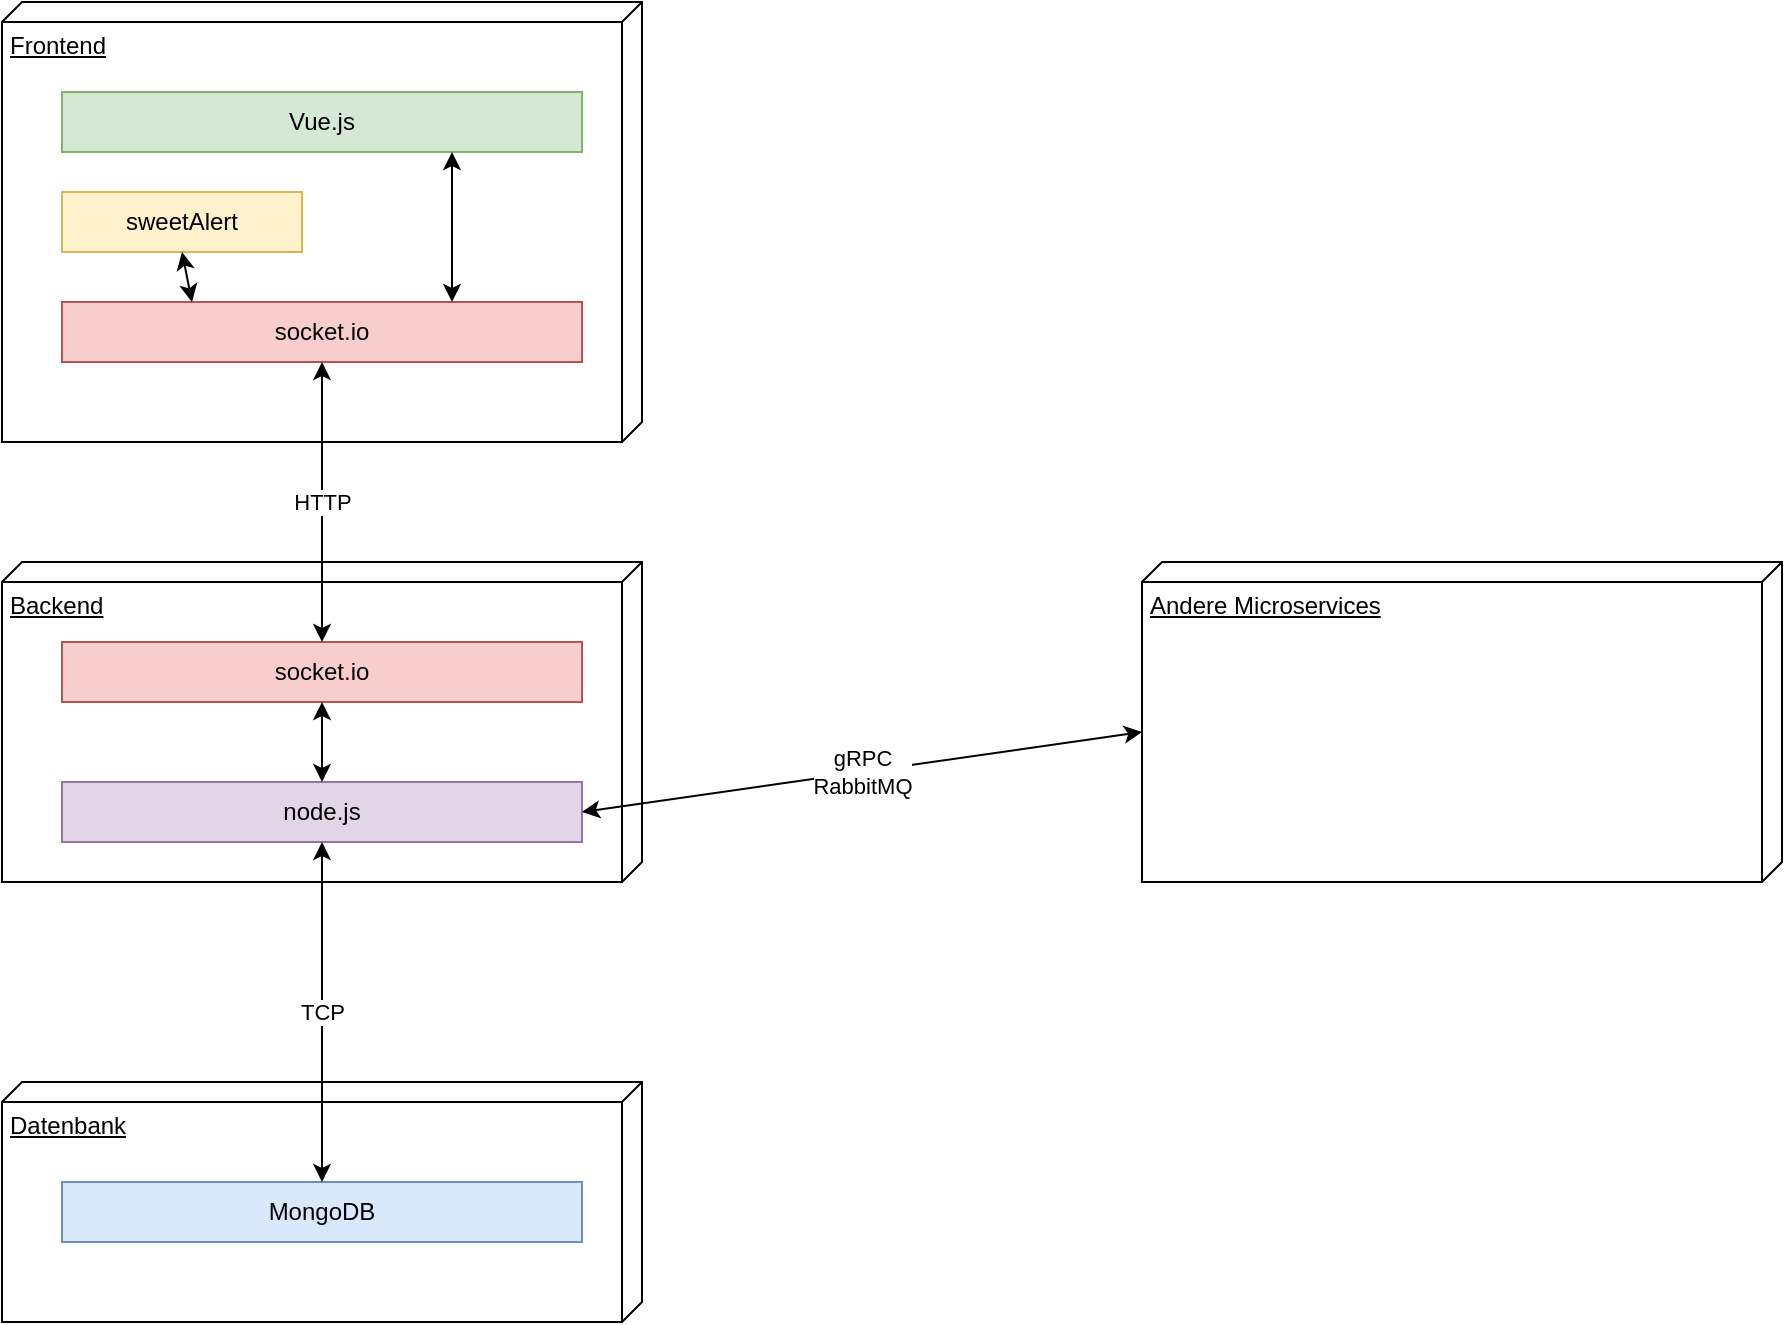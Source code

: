 <mxfile version="12.4.2" type="device" pages="1"><diagram id="vrVs-oOEPM9RoJDhYhmx" name="Page-1"><mxGraphModel dx="989" dy="730" grid="1" gridSize="10" guides="1" tooltips="1" connect="1" arrows="1" fold="1" page="1" pageScale="1" pageWidth="827" pageHeight="1169" math="0" shadow="0"><root><mxCell id="0"/><mxCell id="1" parent="0"/><mxCell id="BhWXirFwHtKQGE1GF9ay-1" value="Frontend" style="verticalAlign=top;align=left;spacingTop=8;spacingLeft=2;spacingRight=12;shape=cube;size=10;direction=south;fontStyle=4;html=1;" vertex="1" parent="1"><mxGeometry x="310" y="90" width="320" height="220" as="geometry"/></mxCell><mxCell id="BhWXirFwHtKQGE1GF9ay-2" value="Vue.js" style="rounded=0;whiteSpace=wrap;html=1;fillColor=#d5e8d4;strokeColor=#82b366;" vertex="1" parent="1"><mxGeometry x="340" y="135" width="260" height="30" as="geometry"/></mxCell><mxCell id="BhWXirFwHtKQGE1GF9ay-3" value="sweetAlert" style="rounded=0;whiteSpace=wrap;html=1;fillColor=#fff2cc;strokeColor=#d6b656;" vertex="1" parent="1"><mxGeometry x="340" y="185" width="120" height="30" as="geometry"/></mxCell><mxCell id="BhWXirFwHtKQGE1GF9ay-4" value="socket.io" style="rounded=0;whiteSpace=wrap;html=1;fillColor=#f8cecc;strokeColor=#b85450;" vertex="1" parent="1"><mxGeometry x="340" y="240" width="260" height="30" as="geometry"/></mxCell><mxCell id="BhWXirFwHtKQGE1GF9ay-5" value="Backend" style="verticalAlign=top;align=left;spacingTop=8;spacingLeft=2;spacingRight=12;shape=cube;size=10;direction=south;fontStyle=4;html=1;" vertex="1" parent="1"><mxGeometry x="310" y="370" width="320" height="160" as="geometry"/></mxCell><mxCell id="BhWXirFwHtKQGE1GF9ay-6" value="socket.io" style="rounded=0;whiteSpace=wrap;html=1;fillColor=#f8cecc;strokeColor=#b85450;" vertex="1" parent="1"><mxGeometry x="340" y="410" width="260" height="30" as="geometry"/></mxCell><mxCell id="BhWXirFwHtKQGE1GF9ay-8" value="Datenbank" style="verticalAlign=top;align=left;spacingTop=8;spacingLeft=2;spacingRight=12;shape=cube;size=10;direction=south;fontStyle=4;html=1;" vertex="1" parent="1"><mxGeometry x="310" y="630" width="320" height="120" as="geometry"/></mxCell><mxCell id="BhWXirFwHtKQGE1GF9ay-9" value="node.js" style="rounded=0;whiteSpace=wrap;html=1;fillColor=#e1d5e7;strokeColor=#9673a6;" vertex="1" parent="1"><mxGeometry x="340" y="480" width="260" height="30" as="geometry"/></mxCell><mxCell id="BhWXirFwHtKQGE1GF9ay-10" value="MongoDB" style="rounded=0;whiteSpace=wrap;html=1;fillColor=#dae8fc;strokeColor=#6c8ebf;" vertex="1" parent="1"><mxGeometry x="340" y="680" width="260" height="30" as="geometry"/></mxCell><mxCell id="BhWXirFwHtKQGE1GF9ay-11" value="TCP" style="endArrow=classic;startArrow=classic;html=1;exitX=0.5;exitY=0;exitDx=0;exitDy=0;entryX=0.5;entryY=1;entryDx=0;entryDy=0;" edge="1" parent="1" source="BhWXirFwHtKQGE1GF9ay-10" target="BhWXirFwHtKQGE1GF9ay-9"><mxGeometry width="50" height="50" relative="1" as="geometry"><mxPoint x="180" y="630" as="sourcePoint"/><mxPoint x="230" y="580" as="targetPoint"/></mxGeometry></mxCell><mxCell id="BhWXirFwHtKQGE1GF9ay-12" value="HTTP" style="endArrow=classic;startArrow=classic;html=1;entryX=0.5;entryY=1;entryDx=0;entryDy=0;exitX=0.5;exitY=0;exitDx=0;exitDy=0;" edge="1" parent="1" source="BhWXirFwHtKQGE1GF9ay-6" target="BhWXirFwHtKQGE1GF9ay-4"><mxGeometry width="50" height="50" relative="1" as="geometry"><mxPoint x="100" y="380" as="sourcePoint"/><mxPoint x="150" y="330" as="targetPoint"/></mxGeometry></mxCell><mxCell id="BhWXirFwHtKQGE1GF9ay-13" value="" style="endArrow=classic;startArrow=classic;html=1;entryX=0.5;entryY=1;entryDx=0;entryDy=0;" edge="1" parent="1" source="BhWXirFwHtKQGE1GF9ay-9" target="BhWXirFwHtKQGE1GF9ay-6"><mxGeometry width="50" height="50" relative="1" as="geometry"><mxPoint x="280" y="610" as="sourcePoint"/><mxPoint x="330" y="560" as="targetPoint"/></mxGeometry></mxCell><mxCell id="BhWXirFwHtKQGE1GF9ay-14" value="" style="endArrow=classic;startArrow=classic;html=1;exitX=0.25;exitY=0;exitDx=0;exitDy=0;entryX=0.5;entryY=1;entryDx=0;entryDy=0;" edge="1" parent="1" source="BhWXirFwHtKQGE1GF9ay-4" target="BhWXirFwHtKQGE1GF9ay-3"><mxGeometry width="50" height="50" relative="1" as="geometry"><mxPoint x="150" y="380" as="sourcePoint"/><mxPoint x="200" y="330" as="targetPoint"/></mxGeometry></mxCell><mxCell id="BhWXirFwHtKQGE1GF9ay-15" value="" style="endArrow=classic;startArrow=classic;html=1;entryX=0.75;entryY=1;entryDx=0;entryDy=0;exitX=0.75;exitY=0;exitDx=0;exitDy=0;" edge="1" parent="1" source="BhWXirFwHtKQGE1GF9ay-4" target="BhWXirFwHtKQGE1GF9ay-2"><mxGeometry width="50" height="50" relative="1" as="geometry"><mxPoint x="180" y="410" as="sourcePoint"/><mxPoint x="230" y="360" as="targetPoint"/></mxGeometry></mxCell><mxCell id="BhWXirFwHtKQGE1GF9ay-16" value="Andere Microservices" style="verticalAlign=top;align=left;spacingTop=8;spacingLeft=2;spacingRight=12;shape=cube;size=10;direction=south;fontStyle=4;html=1;" vertex="1" parent="1"><mxGeometry x="880" y="370" width="320" height="160" as="geometry"/></mxCell><mxCell id="BhWXirFwHtKQGE1GF9ay-17" value="gRPC&lt;br&gt;RabbitMQ" style="endArrow=classic;startArrow=classic;html=1;exitX=1;exitY=0.5;exitDx=0;exitDy=0;entryX=0;entryY=0;entryDx=85;entryDy=320;entryPerimeter=0;" edge="1" parent="1" source="BhWXirFwHtKQGE1GF9ay-9" target="BhWXirFwHtKQGE1GF9ay-16"><mxGeometry width="50" height="50" relative="1" as="geometry"><mxPoint x="890" y="610" as="sourcePoint"/><mxPoint x="940" y="560" as="targetPoint"/></mxGeometry></mxCell></root></mxGraphModel></diagram></mxfile>
